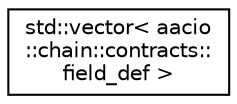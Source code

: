digraph "Graphical Class Hierarchy"
{
  edge [fontname="Helvetica",fontsize="10",labelfontname="Helvetica",labelfontsize="10"];
  node [fontname="Helvetica",fontsize="10",shape=record];
  rankdir="LR";
  Node0 [label="std::vector\< aacio\l::chain::contracts::\lfield_def \>",height=0.2,width=0.4,color="black", fillcolor="white", style="filled",URL="$classstd_1_1vector.html"];
}
